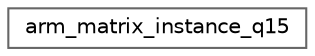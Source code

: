 digraph "Graphical Class Hierarchy"
{
 // LATEX_PDF_SIZE
  bgcolor="transparent";
  edge [fontname=Helvetica,fontsize=10,labelfontname=Helvetica,labelfontsize=10];
  node [fontname=Helvetica,fontsize=10,shape=box,height=0.2,width=0.4];
  rankdir="LR";
  Node0 [id="Node000000",label="arm_matrix_instance_q15",height=0.2,width=0.4,color="grey40", fillcolor="white", style="filled",URL="$structarm__matrix__instance__q15.html",tooltip="Instance structure for the Q15 matrix structure."];
}
